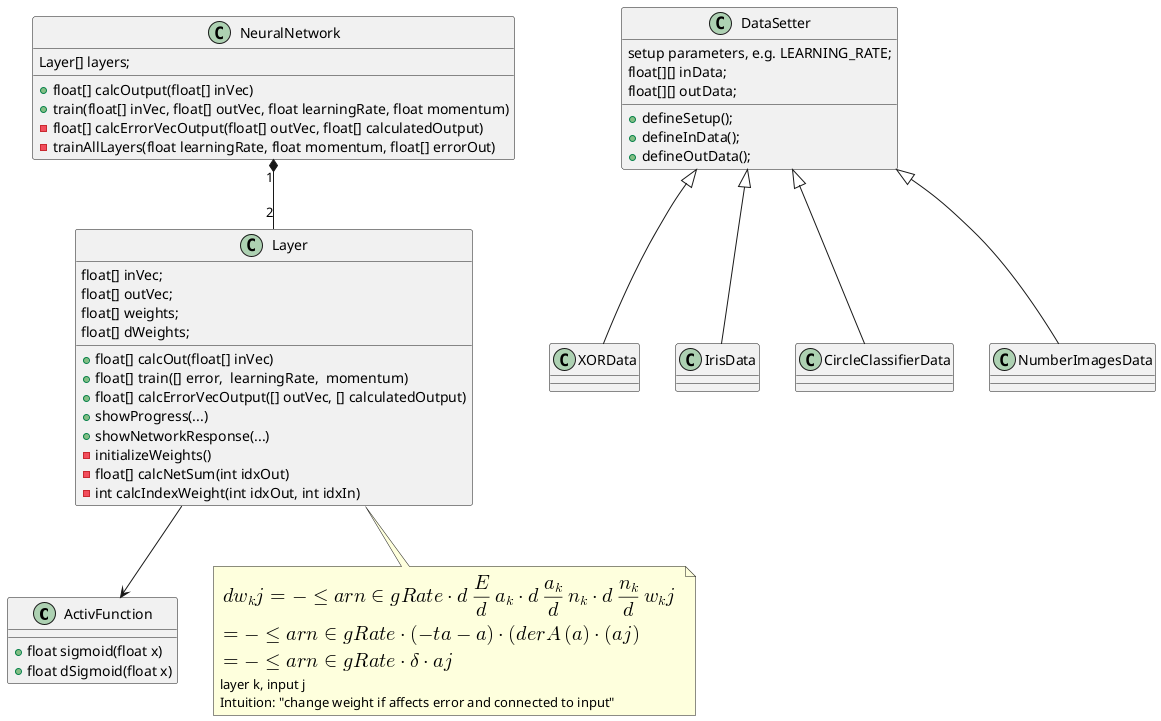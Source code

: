 @startuml
class ActivFunction {
+ float sigmoid(float x)
+ float dSigmoid(float x)
}

class Layer {
    float[] inVec;
    float[] outVec;
    float[] weights;
    float[] dWeights;

    + float[] calcOut(float[] inVec)
    + float[] train([] error,  learningRate,  momentum)
    + float[] calcErrorVecOutput([] outVec, [] calculatedOutput)
    + showProgress(...)
    + showNetworkResponse(...)
    - initializeWeights()
    - float[] calcNetSum(int idxOut)
    - int calcIndexWeight(int idxOut, int idxIn)
}

note bottom
<math>  dw_kj=-learningRate*dE/da_k*da_k/dn_k*dn_k/dw_kj </math>
<math>  =-learningRate*(-ta-a)*(derA(a)*(aj) </math>
<math>  =-learningRate*delta*aj </math>
layer k, input j
Intuition: "change weight if affects error and connected to input"
end note

class NeuralNetwork {
    Layer[] layers;

    + float[] calcOutput(float[] inVec)
    + train(float[] inVec, float[] outVec, float learningRate, float momentum)
    - float[] calcErrorVecOutput(float[] outVec, float[] calculatedOutput)
    - trainAllLayers(float learningRate, float momentum, float[] errorOut)

}

class DataSetter {
setup parameters, e.g. LEARNING_RATE;
float[][] inData;
float[][] outData;

+ defineSetup();
+ defineInData();
+ defineOutData();


}

class XORData { }
class IrisData { }
class CircleClassifierData { }
class NumberImagesData { }

NeuralNetwork "1" *-- "2" Layer
Layer --> ActivFunction

DataSetter <|-- XORData
DataSetter <|-- IrisData
DataSetter <|-- CircleClassifierData
DataSetter <|-- NumberImagesData

@enduml

